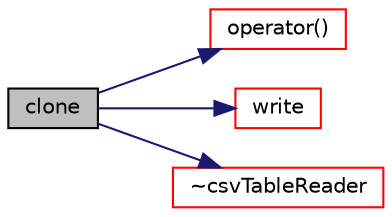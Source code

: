 digraph "clone"
{
  bgcolor="transparent";
  edge [fontname="Helvetica",fontsize="10",labelfontname="Helvetica",labelfontsize="10"];
  node [fontname="Helvetica",fontsize="10",shape=record];
  rankdir="LR";
  Node1 [label="clone",height=0.2,width=0.4,color="black", fillcolor="grey75", style="filled", fontcolor="black"];
  Node1 -> Node2 [color="midnightblue",fontsize="10",style="solid",fontname="Helvetica"];
  Node2 [label="operator()",height=0.2,width=0.4,color="red",URL="$a00440.html#ac2335e8dbee66a96625a4b86d7acbbcf",tooltip="Read the table. "];
  Node1 -> Node3 [color="midnightblue",fontsize="10",style="solid",fontname="Helvetica"];
  Node3 [label="write",height=0.2,width=0.4,color="red",URL="$a00440.html#a4bc86b48333705e13add9de0db8eebd3",tooltip="Write the remaining parameters. "];
  Node1 -> Node4 [color="midnightblue",fontsize="10",style="solid",fontname="Helvetica"];
  Node4 [label="~csvTableReader",height=0.2,width=0.4,color="red",URL="$a00440.html#ab36a658d8717bad849685b4492ec7d28",tooltip="Destructor. "];
}
